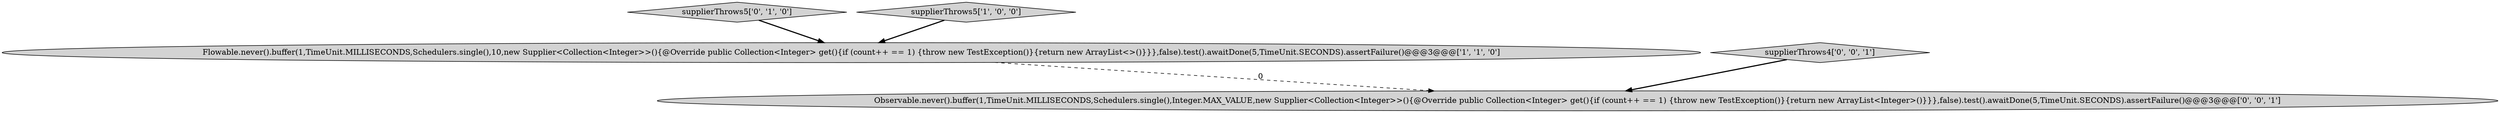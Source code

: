 digraph {
3 [style = filled, label = "Observable.never().buffer(1,TimeUnit.MILLISECONDS,Schedulers.single(),Integer.MAX_VALUE,new Supplier<Collection<Integer>>(){@Override public Collection<Integer> get(){if (count++ == 1) {throw new TestException()}{return new ArrayList<Integer>()}}},false).test().awaitDone(5,TimeUnit.SECONDS).assertFailure()@@@3@@@['0', '0', '1']", fillcolor = lightgray, shape = ellipse image = "AAA0AAABBB3BBB"];
0 [style = filled, label = "Flowable.never().buffer(1,TimeUnit.MILLISECONDS,Schedulers.single(),10,new Supplier<Collection<Integer>>(){@Override public Collection<Integer> get(){if (count++ == 1) {throw new TestException()}{return new ArrayList<>()}}},false).test().awaitDone(5,TimeUnit.SECONDS).assertFailure()@@@3@@@['1', '1', '0']", fillcolor = lightgray, shape = ellipse image = "AAA0AAABBB1BBB"];
2 [style = filled, label = "supplierThrows5['0', '1', '0']", fillcolor = lightgray, shape = diamond image = "AAA0AAABBB2BBB"];
1 [style = filled, label = "supplierThrows5['1', '0', '0']", fillcolor = lightgray, shape = diamond image = "AAA0AAABBB1BBB"];
4 [style = filled, label = "supplierThrows4['0', '0', '1']", fillcolor = lightgray, shape = diamond image = "AAA0AAABBB3BBB"];
2->0 [style = bold, label=""];
0->3 [style = dashed, label="0"];
1->0 [style = bold, label=""];
4->3 [style = bold, label=""];
}

